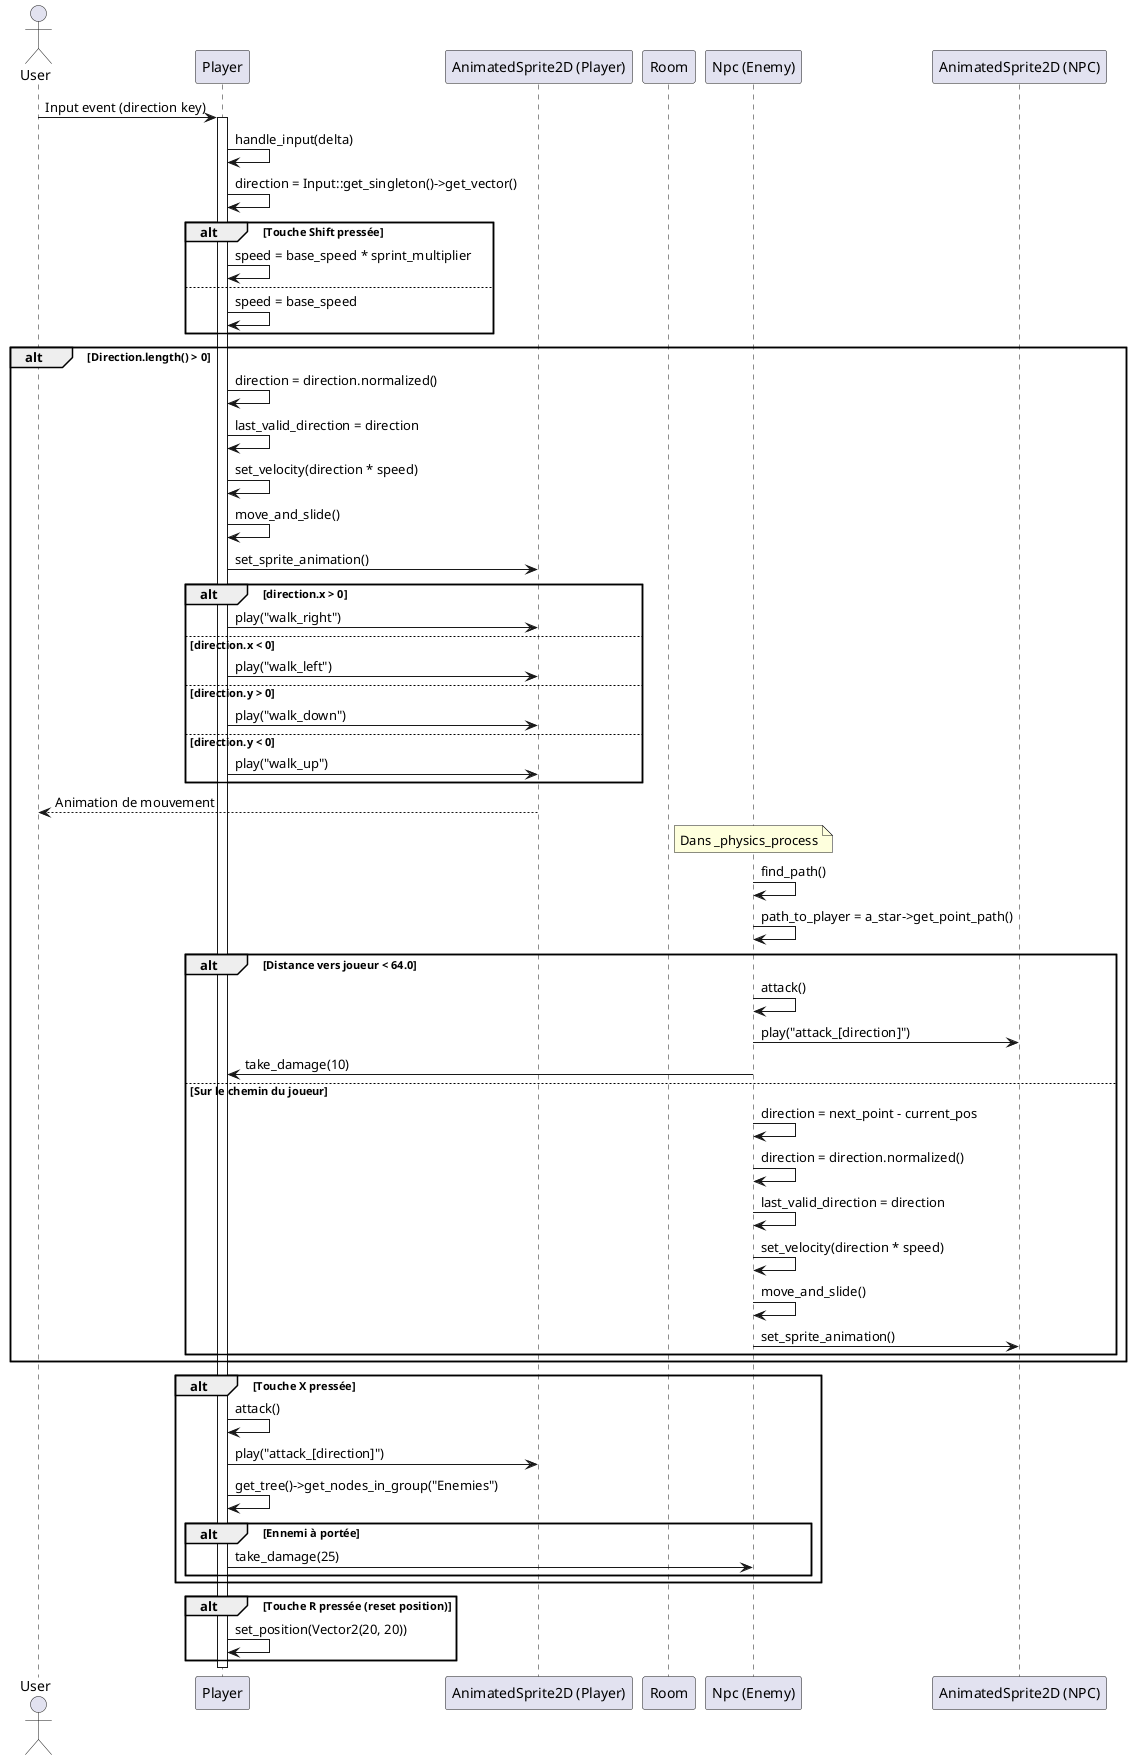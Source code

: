@startuml
actor User
participant "Player" as P
participant "AnimatedSprite2D (Player)" as PS
participant "Room" as R
participant "Npc (Enemy)" as N
participant "AnimatedSprite2D (NPC)" as NS

' Séquence de déplacement du joueur
User -> P: Input event (direction key)
activate P
P -> P: handle_input(delta)
P -> P: direction = Input::get_singleton()->get_vector()

alt Touche Shift pressée
    P -> P: speed = base_speed * sprint_multiplier
else
    P -> P: speed = base_speed
end

alt Direction.length() > 0
    P -> P: direction = direction.normalized()
    P -> P: last_valid_direction = direction
    P -> P: set_velocity(direction * speed)
    P -> P: move_and_slide()
    P -> PS: set_sprite_animation()
    
    alt direction.x > 0
        P -> PS: play("walk_right")
    else direction.x < 0
        P -> PS: play("walk_left")
    else direction.y > 0
        P -> PS: play("walk_down")
    else direction.y < 0
        P -> PS: play("walk_up")
    end
    
    PS --> User: Animation de mouvement
    
    ' Réaction des NPCs au mouvement du joueur
    note over N: Dans _physics_process
    N -> N: find_path()
    N -> N: path_to_player = a_star->get_point_path()
    
    alt Distance vers joueur < 64.0
        N -> N: attack()
        N -> NS: play("attack_[direction]")
        N -> P: take_damage(10)
    else Sur le chemin du joueur
        N -> N: direction = next_point - current_pos
        N -> N: direction = direction.normalized()
        N -> N: last_valid_direction = direction
        N -> N: set_velocity(direction * speed)
        N -> N: move_and_slide()
        N -> NS: set_sprite_animation()
    end
end

alt Touche X pressée
    P -> P: attack()
    P -> PS: play("attack_[direction]")
    P -> P: get_tree()->get_nodes_in_group("Enemies")
    
    alt Ennemi à portée
        P -> N: take_damage(25)
    end
end

alt Touche R pressée (reset position)
    P -> P: set_position(Vector2(20, 20))
end

deactivate P
@enduml

